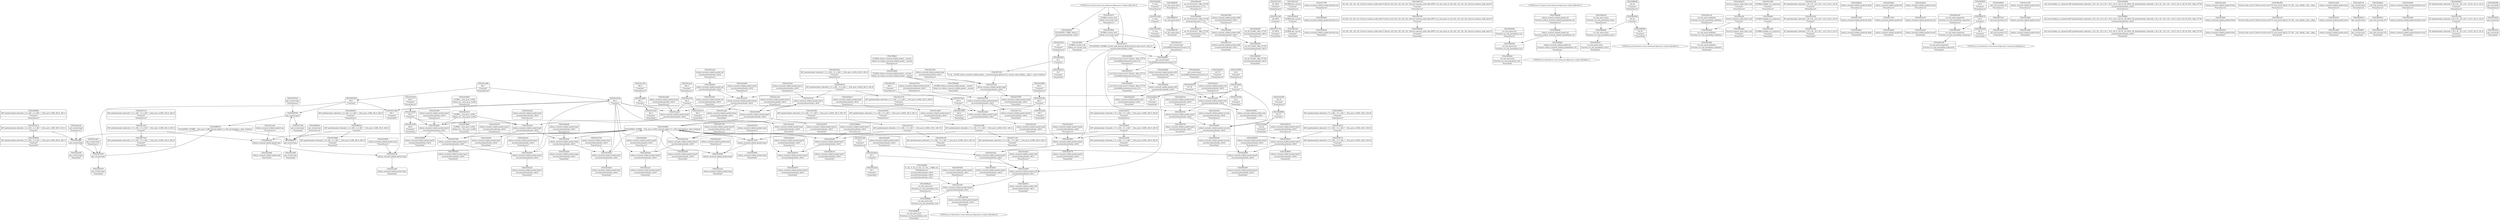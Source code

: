 digraph {
	CE0x541f2a0 [shape=record,shape=Mrecord,label="{CE0x541f2a0|selinux_secmark_relabel_packet:tmp13|security/selinux/hooks.c,4610|*SummSource*}"]
	CE0x5436fa0 [shape=record,shape=Mrecord,label="{CE0x5436fa0|i64*_getelementptr_inbounds_(_11_x_i64_,_11_x_i64_*___llvm_gcov_ctr402,_i64_0,_i64_9)|*Constant*}"]
	CE0x54395f0 [shape=record,shape=Mrecord,label="{CE0x54395f0|selinux_secmark_relabel_packet:tmp2|*SummSink*}"]
	CE0x5420bd0 [shape=record,shape=Mrecord,label="{CE0x5420bd0|selinux_secmark_relabel_packet:tmp6|security/selinux/hooks.c,4610|*SummSource*}"]
	CE0x541d1d0 [shape=record,shape=Mrecord,label="{CE0x541d1d0|i1_true|*Constant*}"]
	CE0x5468410 [shape=record,shape=Mrecord,label="{CE0x5468410|avc_has_perm:entry}"]
	CE0x546ae00 [shape=record,shape=Mrecord,label="{CE0x546ae00|_ret_i32_%retval.0,_!dbg_!27728|security/selinux/avc.c,775|*SummSource*}"]
	CE0x541f400 [shape=record,shape=Mrecord,label="{CE0x541f400|selinux_secmark_relabel_packet:tmp14|security/selinux/hooks.c,4610}"]
	CE0x541ed80 [shape=record,shape=Mrecord,label="{CE0x541ed80|i64*_getelementptr_inbounds_(_11_x_i64_,_11_x_i64_*___llvm_gcov_ctr402,_i64_0,_i64_1)|*Constant*}"]
	CE0x5426510 [shape=record,shape=Mrecord,label="{CE0x5426510|selinux_secmark_relabel_packet:tmp21|security/selinux/hooks.c,4610|*SummSource*}"]
	CE0x5467d40 [shape=record,shape=Mrecord,label="{CE0x5467d40|selinux_secmark_relabel_packet:call6|security/selinux/hooks.c,4613|*SummSource*}"]
	CE0x543c3d0 [shape=record,shape=Mrecord,label="{CE0x543c3d0|i32_4610|*Constant*}"]
	CE0x5426da0 [shape=record,shape=Mrecord,label="{CE0x5426da0|GLOBAL:get_current|*Constant*}"]
	CE0x543edb0 [shape=record,shape=Mrecord,label="{CE0x543edb0|get_current:tmp2}"]
	CE0x5427a10 [shape=record,shape=Mrecord,label="{CE0x5427a10|i64*_getelementptr_inbounds_(_11_x_i64_,_11_x_i64_*___llvm_gcov_ctr402,_i64_0,_i64_0)|*Constant*|*SummSource*}"]
	CE0x5450660 [shape=record,shape=Mrecord,label="{CE0x5450660|selinux_secmark_relabel_packet:land.lhs.true}"]
	CE0x543f1d0 [shape=record,shape=Mrecord,label="{CE0x543f1d0|selinux_secmark_relabel_packet:tmp6|security/selinux/hooks.c,4610}"]
	CE0x5453a20 [shape=record,shape=Mrecord,label="{CE0x5453a20|selinux_secmark_relabel_packet:tmp9|security/selinux/hooks.c,4610|*SummSink*}"]
	CE0x69fe5b0 [shape=record,shape=Mrecord,label="{CE0x69fe5b0|i8_1|*Constant*}"]
	CE0x5468290 [shape=record,shape=Mrecord,label="{CE0x5468290|i32_(i32,_i32,_i16,_i32,_%struct.common_audit_data*)*_bitcast_(i32_(i32,_i32,_i16,_i32,_%struct.common_audit_data.495*)*_avc_has_perm_to_i32_(i32,_i32,_i16,_i32,_%struct.common_audit_data*)*)|*Constant*|*SummSink*}"]
	CE0x5441a30 [shape=record,shape=Mrecord,label="{CE0x5441a30|i64*_getelementptr_inbounds_(_11_x_i64_,_11_x_i64_*___llvm_gcov_ctr402,_i64_0,_i64_10)|*Constant*|*SummSink*}"]
	CE0x5469440 [shape=record,shape=Mrecord,label="{CE0x5469440|avc_has_perm:tsid|Function::avc_has_perm&Arg::tsid::|*SummSource*}"]
	CE0x5423c40 [shape=record,shape=Mrecord,label="{CE0x5423c40|i64_0|*Constant*|*SummSink*}"]
	CE0x5469c40 [shape=record,shape=Mrecord,label="{CE0x5469c40|avc_has_perm:tclass|Function::avc_has_perm&Arg::tclass::|*SummSource*}"]
	CE0x546a6e0 [shape=record,shape=Mrecord,label="{CE0x546a6e0|%struct.common_audit_data*_null|*Constant*|*SummSink*}"]
	CE0x543d190 [shape=record,shape=Mrecord,label="{CE0x543d190|i1_true|*Constant*|*SummSink*}"]
	CE0x543c2b0 [shape=record,shape=Mrecord,label="{CE0x543c2b0|GLOBAL:lockdep_rcu_suspicious|*Constant*|*SummSink*}"]
	CE0x5427280 [shape=record,shape=Mrecord,label="{CE0x5427280|get_current:tmp1|*SummSink*}"]
	CE0x5419620 [shape=record,shape=Mrecord,label="{CE0x5419620|GLOBAL:__llvm_gcov_ctr402|Global_var:__llvm_gcov_ctr402|*SummSource*}"]
	CE0x5424370 [shape=record,shape=Mrecord,label="{CE0x5424370|_ret_%struct.task_struct*_%tmp4,_!dbg_!27714|./arch/x86/include/asm/current.h,14}"]
	CE0x543e2e0 [shape=record,shape=Mrecord,label="{CE0x543e2e0|i32_1|*Constant*|*SummSink*}"]
	CE0x5425410 [shape=record,shape=Mrecord,label="{CE0x5425410|selinux_secmark_relabel_packet:call|security/selinux/hooks.c,4610|*SummSink*}"]
	CE0x4d37090 [shape=record,shape=Mrecord,label="{CE0x4d37090|selinux_secmark_relabel_packet:tmp8|security/selinux/hooks.c,4610|*SummSink*}"]
	CE0x5431ab0 [shape=record,shape=Mrecord,label="{CE0x5431ab0|get_current:tmp3|*SummSource*}"]
	CE0x5421e30 [shape=record,shape=Mrecord,label="{CE0x5421e30|selinux_secmark_relabel_packet:tmp1}"]
	CE0x69fe490 [shape=record,shape=Mrecord,label="{CE0x69fe490|selinux_secmark_relabel_packet:tmp16|security/selinux/hooks.c,4610|*SummSink*}"]
	CE0x543c140 [shape=record,shape=Mrecord,label="{CE0x543c140|i8*_getelementptr_inbounds_(_25_x_i8_,_25_x_i8_*_.str3,_i32_0,_i32_0)|*Constant*|*SummSource*}"]
	CE0x5438710 [shape=record,shape=Mrecord,label="{CE0x5438710|i64*_getelementptr_inbounds_(_11_x_i64_,_11_x_i64_*___llvm_gcov_ctr402,_i64_0,_i64_8)|*Constant*|*SummSink*}"]
	CE0x5467f00 [shape=record,shape=Mrecord,label="{CE0x5467f00|i32_(i32,_i32,_i16,_i32,_%struct.common_audit_data*)*_bitcast_(i32_(i32,_i32,_i16,_i32,_%struct.common_audit_data.495*)*_avc_has_perm_to_i32_(i32,_i32,_i16,_i32,_%struct.common_audit_data*)*)|*Constant*}"]
	CE0x5433b90 [shape=record,shape=Mrecord,label="{CE0x5433b90|i64_0|*Constant*}"]
	CE0x5417e40 [shape=record,shape=Mrecord,label="{CE0x5417e40|selinux_secmark_relabel_packet:do.body}"]
	CE0x5417f00 [shape=record,shape=Mrecord,label="{CE0x5417f00|selinux_secmark_relabel_packet:land.lhs.true|*SummSource*}"]
	CE0x541b470 [shape=record,shape=Mrecord,label="{CE0x541b470|i64_2|*Constant*|*SummSink*}"]
	CE0x5429d70 [shape=record,shape=Mrecord,label="{CE0x5429d70|i32_78|*Constant*}"]
	CE0x5441310 [shape=record,shape=Mrecord,label="{CE0x5441310|GLOBAL:get_current|*Constant*|*SummSource*}"]
	CE0x54363d0 [shape=record,shape=Mrecord,label="{CE0x54363d0|selinux_secmark_relabel_packet:security|security/selinux/hooks.c,4610|*SummSink*}"]
	CE0x5469ce0 [shape=record,shape=Mrecord,label="{CE0x5469ce0|avc_has_perm:tclass|Function::avc_has_perm&Arg::tclass::|*SummSink*}"]
	CE0x546b050 [shape=record,shape=Mrecord,label="{CE0x546b050|i64*_getelementptr_inbounds_(_2_x_i64_,_2_x_i64_*___llvm_gcov_ctr98,_i64_0,_i64_0)|*Constant*|*SummSource*}"]
	CE0x5486970 [shape=record,shape=Mrecord,label="{CE0x5486970|COLLAPSED:_GCMRE___llvm_gcov_ctr98_internal_global_2_x_i64_zeroinitializer:_elem_0:default:}"]
	CE0x543b580 [shape=record,shape=Mrecord,label="{CE0x543b580|selinux_secmark_relabel_packet:bb|*SummSink*}"]
	CE0x543f240 [shape=record,shape=Mrecord,label="{CE0x543f240|selinux_secmark_relabel_packet:tmp5|security/selinux/hooks.c,4610|*SummSink*}"]
	CE0x5422160 [shape=record,shape=Mrecord,label="{CE0x5422160|i8*_getelementptr_inbounds_(_25_x_i8_,_25_x_i8_*_.str3,_i32_0,_i32_0)|*Constant*}"]
	CE0x54380d0 [shape=record,shape=Mrecord,label="{CE0x54380d0|selinux_secmark_relabel_packet:tmp17|security/selinux/hooks.c,4610|*SummSource*}"]
	CE0x5423a30 [shape=record,shape=Mrecord,label="{CE0x5423a30|selinux_secmark_relabel_packet:call|security/selinux/hooks.c,4610|*SummSource*}"]
	CE0x5434e50 [shape=record,shape=Mrecord,label="{CE0x5434e50|selinux_secmark_relabel_packet:do.end|*SummSink*}"]
	CE0x5456f90 [shape=record,shape=Mrecord,label="{CE0x5456f90|selinux_secmark_relabel_packet:tmp10|security/selinux/hooks.c,4610|*SummSink*}"]
	CE0x54276a0 [shape=record,shape=Mrecord,label="{CE0x54276a0|get_current:tmp1|*SummSource*}"]
	CE0x5468e80 [shape=record,shape=Mrecord,label="{CE0x5468e80|selinux_secmark_relabel_packet:sid|Function::selinux_secmark_relabel_packet&Arg::sid::|*SummSource*}"]
	CE0x546a360 [shape=record,shape=Mrecord,label="{CE0x546a360|avc_has_perm:requested|Function::avc_has_perm&Arg::requested::}"]
	CE0x543ee20 [shape=record,shape=Mrecord,label="{CE0x543ee20|get_current:tmp2|*SummSource*}"]
	CE0x541c230 [shape=record,shape=Mrecord,label="{CE0x541c230|i64_3|*Constant*|*SummSource*}"]
	CE0x54208f0 [shape=record,shape=Mrecord,label="{CE0x54208f0|_ret_%struct.task_struct*_%tmp4,_!dbg_!27714|./arch/x86/include/asm/current.h,14|*SummSource*}"]
	CE0x541ecd0 [shape=record,shape=Mrecord,label="{CE0x541ecd0|selinux_secmark_relabel_packet:tmp|*SummSource*}"]
	CE0x541e570 [shape=record,shape=Mrecord,label="{CE0x541e570|i64*_getelementptr_inbounds_(_11_x_i64_,_11_x_i64_*___llvm_gcov_ctr402,_i64_0,_i64_6)|*Constant*|*SummSink*}"]
	CE0x5425b20 [shape=record,shape=Mrecord,label="{CE0x5425b20|selinux_secmark_relabel_packet:tmp22|security/selinux/hooks.c,4610|*SummSource*}"]
	CE0x546a190 [shape=record,shape=Mrecord,label="{CE0x546a190|avc_has_perm:requested|Function::avc_has_perm&Arg::requested::|*SummSink*}"]
	CE0x5432750 [shape=record,shape=Mrecord,label="{CE0x5432750|selinux_secmark_relabel_packet:tmp7|security/selinux/hooks.c,4610|*SummSource*}"]
	CE0x543c8e0 [shape=record,shape=Mrecord,label="{CE0x543c8e0|selinux_secmark_relabel_packet:tmp7|security/selinux/hooks.c,4610|*SummSink*}"]
	CE0x7090090 [shape=record,shape=Mrecord,label="{CE0x7090090|GLOBAL:selinux_secmark_relabel_packet.__warned|Global_var:selinux_secmark_relabel_packet.__warned|*SummSink*}"]
	CE0x543ae50 [shape=record,shape=Mrecord,label="{CE0x543ae50|selinux_secmark_relabel_packet:cred|security/selinux/hooks.c,4610}"]
	CE0x5419100 [shape=record,shape=Mrecord,label="{CE0x5419100|i32_0|*Constant*|*SummSink*}"]
	CE0x542ce00 [shape=record,shape=Mrecord,label="{CE0x542ce00|selinux_secmark_relabel_packet:tmp3|*SummSource*}"]
	CE0x5436360 [shape=record,shape=Mrecord,label="{CE0x5436360|selinux_secmark_relabel_packet:security|security/selinux/hooks.c,4610|*SummSource*}"]
	CE0x54362f0 [shape=record,shape=Mrecord,label="{CE0x54362f0|selinux_secmark_relabel_packet:security|security/selinux/hooks.c,4610}"]
	"CONST[source:0(mediator),value:0(static)][purpose:{operation}][SnkIdx:3]"
	CE0x541c9c0 [shape=record,shape=Mrecord,label="{CE0x541c9c0|i64*_getelementptr_inbounds_(_11_x_i64_,_11_x_i64_*___llvm_gcov_ctr402,_i64_0,_i64_0)|*Constant*}"]
	CE0x54200b0 [shape=record,shape=Mrecord,label="{CE0x54200b0|_call_void_mcount()_#3|*SummSource*}"]
	CE0x5411490 [shape=record,shape=Mrecord,label="{CE0x5411490|i64_1|*Constant*|*SummSink*}"]
	CE0x5426b50 [shape=record,shape=Mrecord,label="{CE0x5426b50|selinux_secmark_relabel_packet:call4|security/selinux/hooks.c,4610}"]
	CE0x5419090 [shape=record,shape=Mrecord,label="{CE0x5419090|i32_0|*Constant*|*SummSource*}"]
	CE0x54295d0 [shape=record,shape=Mrecord,label="{CE0x54295d0|selinux_secmark_relabel_packet:call4|security/selinux/hooks.c,4610|*SummSource*}"]
	CE0x5427490 [shape=record,shape=Mrecord,label="{CE0x5427490|selinux_secmark_relabel_packet:tobool1|security/selinux/hooks.c,4610}"]
	CE0x5439b70 [shape=record,shape=Mrecord,label="{CE0x5439b70|i64*_getelementptr_inbounds_(_11_x_i64_,_11_x_i64_*___llvm_gcov_ctr402,_i64_0,_i64_6)|*Constant*}"]
	CE0x5427420 [shape=record,shape=Mrecord,label="{CE0x5427420|selinux_secmark_relabel_packet:tmp8|security/selinux/hooks.c,4610}"]
	"CONST[source:0(mediator),value:2(dynamic)][purpose:{object}][SnkIdx:1]"
	CE0x541db10 [shape=record,shape=Mrecord,label="{CE0x541db10|i64*_getelementptr_inbounds_(_11_x_i64_,_11_x_i64_*___llvm_gcov_ctr402,_i64_0,_i64_9)|*Constant*|*SummSource*}"]
	"CONST[source:2(external),value:2(dynamic)][purpose:{subject}][SrcIdx:2]"
	CE0x541b310 [shape=record,shape=Mrecord,label="{CE0x541b310|GLOBAL:__llvm_gcov_ctr402|Global_var:__llvm_gcov_ctr402}"]
	CE0x543b6e0 [shape=record,shape=Mrecord,label="{CE0x543b6e0|selinux_secmark_relabel_packet:call|security/selinux/hooks.c,4610}"]
	CE0x541e860 [shape=record,shape=Mrecord,label="{CE0x541e860|selinux_secmark_relabel_packet:tmp13|security/selinux/hooks.c,4610|*SummSink*}"]
	CE0x5427500 [shape=record,shape=Mrecord,label="{CE0x5427500|selinux_secmark_relabel_packet:tmp8|security/selinux/hooks.c,4610|*SummSource*}"]
	CE0x5424a80 [shape=record,shape=Mrecord,label="{CE0x5424a80|selinux_secmark_relabel_packet:tmp17|security/selinux/hooks.c,4610}"]
	CE0x5421c00 [shape=record,shape=Mrecord,label="{CE0x5421c00|selinux_secmark_relabel_packet:do.end}"]
	CE0x543dbc0 [shape=record,shape=Mrecord,label="{CE0x543dbc0|selinux_secmark_relabel_packet:tmp23|security/selinux/hooks.c,4610|*SummSink*}"]
	CE0x5468130 [shape=record,shape=Mrecord,label="{CE0x5468130|i32_(i32,_i32,_i16,_i32,_%struct.common_audit_data*)*_bitcast_(i32_(i32,_i32,_i16,_i32,_%struct.common_audit_data.495*)*_avc_has_perm_to_i32_(i32,_i32,_i16,_i32,_%struct.common_audit_data*)*)|*Constant*|*SummSource*}"]
	CE0x5419db0 [shape=record,shape=Mrecord,label="{CE0x5419db0|selinux_secmark_relabel_packet:if.end}"]
	CE0x541b050 [shape=record,shape=Mrecord,label="{CE0x541b050|i64*_getelementptr_inbounds_(_11_x_i64_,_11_x_i64_*___llvm_gcov_ctr402,_i64_0,_i64_1)|*Constant*|*SummSource*}"]
	CE0x5419990 [shape=record,shape=Mrecord,label="{CE0x5419990|i64_5|*Constant*|*SummSource*}"]
	CE0x5425ed0 [shape=record,shape=Mrecord,label="{CE0x5425ed0|i64*_getelementptr_inbounds_(_11_x_i64_,_11_x_i64_*___llvm_gcov_ctr402,_i64_0,_i64_6)|*Constant*|*SummSource*}"]
	CE0x54230a0 [shape=record,shape=Mrecord,label="{CE0x54230a0|i8_1|*Constant*|*SummSource*}"]
	CE0x544ff60 [shape=record,shape=Mrecord,label="{CE0x544ff60|_call_void_lockdep_rcu_suspicious(i8*_getelementptr_inbounds_(_25_x_i8_,_25_x_i8_*_.str3,_i32_0,_i32_0),_i32_4610,_i8*_getelementptr_inbounds_(_45_x_i8_,_45_x_i8_*_.str12,_i32_0,_i32_0))_#10,_!dbg_!27729|security/selinux/hooks.c,4610}"]
	CE0x546b490 [shape=record,shape=Mrecord,label="{CE0x546b490|_ret_i32_%call6,_!dbg_!27745|security/selinux/hooks.c,4613|*SummSource*}"]
	CE0x5469360 [shape=record,shape=Mrecord,label="{CE0x5469360|avc_has_perm:tsid|Function::avc_has_perm&Arg::tsid::}"]
	CE0x54527f0 [shape=record,shape=Mrecord,label="{CE0x54527f0|i64_4|*Constant*|*SummSource*}"]
	CE0x5423cb0 [shape=record,shape=Mrecord,label="{CE0x5423cb0|selinux_secmark_relabel_packet:tmp5|security/selinux/hooks.c,4610}"]
	CE0x54241d0 [shape=record,shape=Mrecord,label="{CE0x54241d0|selinux_secmark_relabel_packet:tmp19|security/selinux/hooks.c,4610}"]
	CE0x541aef0 [shape=record,shape=Mrecord,label="{CE0x541aef0|i64_5|*Constant*|*SummSink*}"]
	CE0x54275a0 [shape=record,shape=Mrecord,label="{CE0x54275a0|i64*_getelementptr_inbounds_(_11_x_i64_,_11_x_i64_*___llvm_gcov_ctr402,_i64_0,_i64_0)|*Constant*|*SummSink*}"]
	CE0x5437a50 [shape=record,shape=Mrecord,label="{CE0x5437a50|0:_i8,_:_GCMR_selinux_secmark_relabel_packet.__warned_internal_global_i8_0,_section_.data.unlikely_,_align_1:_elem_0:default:}"]
	CE0x5417c90 [shape=record,shape=Mrecord,label="{CE0x5417c90|selinux_secmark_relabel_packet:tmp2}"]
	CE0x5450000 [shape=record,shape=Mrecord,label="{CE0x5450000|_call_void_lockdep_rcu_suspicious(i8*_getelementptr_inbounds_(_25_x_i8_,_25_x_i8_*_.str3,_i32_0,_i32_0),_i32_4610,_i8*_getelementptr_inbounds_(_45_x_i8_,_45_x_i8_*_.str12,_i32_0,_i32_0))_#10,_!dbg_!27729|security/selinux/hooks.c,4610|*SummSource*}"]
	CE0x543c240 [shape=record,shape=Mrecord,label="{CE0x543c240|GLOBAL:lockdep_rcu_suspicious|*Constant*|*SummSource*}"]
	CE0x5424070 [shape=record,shape=Mrecord,label="{CE0x5424070|selinux_secmark_relabel_packet:tmp18|security/selinux/hooks.c,4610|*SummSink*}"]
	CE0x5469900 [shape=record,shape=Mrecord,label="{CE0x5469900|i16_42|*Constant*|*SummSink*}"]
	CE0x5426690 [shape=record,shape=Mrecord,label="{CE0x5426690|i32_22|*Constant*}"]
	CE0x54500d0 [shape=record,shape=Mrecord,label="{CE0x54500d0|_call_void_lockdep_rcu_suspicious(i8*_getelementptr_inbounds_(_25_x_i8_,_25_x_i8_*_.str3,_i32_0,_i32_0),_i32_4610,_i8*_getelementptr_inbounds_(_45_x_i8_,_45_x_i8_*_.str12,_i32_0,_i32_0))_#10,_!dbg_!27729|security/selinux/hooks.c,4610|*SummSink*}"]
	CE0x54196d0 [shape=record,shape=Mrecord,label="{CE0x54196d0|selinux_secmark_relabel_packet:tmp1|*SummSource*}"]
	CE0x5423630 [shape=record,shape=Mrecord,label="{CE0x5423630|selinux_secmark_relabel_packet:if.then|*SummSink*}"]
	CE0x54694b0 [shape=record,shape=Mrecord,label="{CE0x54694b0|avc_has_perm:tsid|Function::avc_has_perm&Arg::tsid::|*SummSink*}"]
	CE0x5431480 [shape=record,shape=Mrecord,label="{CE0x5431480|get_current:tmp|*SummSink*}"]
	CE0x548ce30 [shape=record,shape=Mrecord,label="{CE0x548ce30|%struct.task_struct*_(%struct.task_struct**)*_asm_movq_%gs:$_1:P_,$0_,_r,im,_dirflag_,_fpsr_,_flags_|*SummSink*}"]
	CE0x5427030 [shape=record,shape=Mrecord,label="{CE0x5427030|selinux_secmark_relabel_packet:tobool1|security/selinux/hooks.c,4610|*SummSource*}"]
	CE0x546a670 [shape=record,shape=Mrecord,label="{CE0x546a670|%struct.common_audit_data*_null|*Constant*|*SummSource*}"]
	CE0x543a4a0 [shape=record,shape=Mrecord,label="{CE0x543a4a0|selinux_secmark_relabel_packet:tmp5|security/selinux/hooks.c,4610|*SummSource*}"]
	CE0x543d310 [shape=record,shape=Mrecord,label="{CE0x543d310|i64*_getelementptr_inbounds_(_11_x_i64_,_11_x_i64_*___llvm_gcov_ctr402,_i64_0,_i64_8)|*Constant*}"]
	CE0x541aa20 [shape=record,shape=Mrecord,label="{CE0x541aa20|_call_void_mcount()_#3|*SummSink*}"]
	CE0x548cc20 [shape=record,shape=Mrecord,label="{CE0x548cc20|%struct.task_struct*_(%struct.task_struct**)*_asm_movq_%gs:$_1:P_,$0_,_r,im,_dirflag_,_fpsr_,_flags_}"]
	CE0x54248c0 [shape=record,shape=Mrecord,label="{CE0x54248c0|selinux_secmark_relabel_packet:do.body|*SummSink*}"]
	CE0x5468c80 [shape=record,shape=Mrecord,label="{CE0x5468c80|selinux_secmark_relabel_packet:sid|Function::selinux_secmark_relabel_packet&Arg::sid::}"]
	CE0x54570f0 [shape=record,shape=Mrecord,label="{CE0x54570f0|selinux_secmark_relabel_packet:tmp11|security/selinux/hooks.c,4610}"]
	CE0x5469640 [shape=record,shape=Mrecord,label="{CE0x5469640|i16_42|*Constant*|*SummSource*}"]
	CE0x5468fb0 [shape=record,shape=Mrecord,label="{CE0x5468fb0|selinux_secmark_relabel_packet:sid|Function::selinux_secmark_relabel_packet&Arg::sid::|*SummSink*}"]
	CE0x5422b00 [shape=record,shape=Mrecord,label="{CE0x5422b00|selinux_secmark_relabel_packet:tmp12|security/selinux/hooks.c,4610}"]
	CE0x543a3f0 [shape=record,shape=Mrecord,label="{CE0x543a3f0|selinux_secmark_relabel_packet:tmp24|security/selinux/hooks.c,4611}"]
	CE0x5441750 [shape=record,shape=Mrecord,label="{CE0x5441750|selinux_secmark_relabel_packet:tmp19|security/selinux/hooks.c,4610|*SummSource*}"]
	CE0x54181f0 [shape=record,shape=Mrecord,label="{CE0x54181f0|selinux_secmark_relabel_packet:entry}"]
	CE0x5433c00 [shape=record,shape=Mrecord,label="{CE0x5433c00|i64_0|*Constant*|*SummSource*}"]
	CE0x5438850 [shape=record,shape=Mrecord,label="{CE0x5438850|selinux_secmark_relabel_packet:tmp15|security/selinux/hooks.c,4610|*SummSink*}"]
	CE0x5437c00 [shape=record,shape=Mrecord,label="{CE0x5437c00|i32_4610|*Constant*|*SummSource*}"]
	CE0x546a830 [shape=record,shape=Mrecord,label="{CE0x546a830|avc_has_perm:auditdata|Function::avc_has_perm&Arg::auditdata::|*SummSink*}"]
	CE0x5438140 [shape=record,shape=Mrecord,label="{CE0x5438140|selinux_secmark_relabel_packet:tmp17|security/selinux/hooks.c,4610|*SummSink*}"]
	CE0x54688d0 [shape=record,shape=Mrecord,label="{CE0x54688d0|avc_has_perm:ssid|Function::avc_has_perm&Arg::ssid::}"]
	CE0x546b630 [shape=record,shape=Mrecord,label="{CE0x546b630|_ret_i32_%call6,_!dbg_!27745|security/selinux/hooks.c,4613|*SummSink*}"]
	CE0x543da60 [shape=record,shape=Mrecord,label="{CE0x543da60|selinux_secmark_relabel_packet:tmp23|security/selinux/hooks.c,4610|*SummSource*}"]
	CE0x541b680 [shape=record,shape=Mrecord,label="{CE0x541b680|i64_3|*Constant*}"]
	CE0x5453a90 [shape=record,shape=Mrecord,label="{CE0x5453a90|selinux_secmark_relabel_packet:tmp9|security/selinux/hooks.c,4610}"]
	CE0x5420860 [shape=record,shape=Mrecord,label="{CE0x5420860|get_current:entry|*SummSink*}"]
	CE0x54387e0 [shape=record,shape=Mrecord,label="{CE0x54387e0|selinux_secmark_relabel_packet:tmp15|security/selinux/hooks.c,4610|*SummSource*}"]
	CE0x541ac30 [shape=record,shape=Mrecord,label="{CE0x541ac30|i64_2|*Constant*}"]
	CE0x542aac0 [shape=record,shape=Mrecord,label="{CE0x542aac0|selinux_secmark_relabel_packet:tmp20|security/selinux/hooks.c,4610|*SummSink*}"]
	CE0x546ae70 [shape=record,shape=Mrecord,label="{CE0x546ae70|_ret_i32_%retval.0,_!dbg_!27728|security/selinux/avc.c,775|*SummSink*}"]
	CE0x5410a70 [shape=record,shape=Mrecord,label="{CE0x5410a70|GLOBAL:current_task|Global_var:current_task|*SummSource*}"]
	CE0x5467950 [shape=record,shape=Mrecord,label="{CE0x5467950|get_current:tmp1}"]
	CE0x546d6e0 [shape=record,shape=Mrecord,label="{CE0x546d6e0|_call_void_mcount()_#3|*SummSource*}"]
	CE0x5426c20 [shape=record,shape=Mrecord,label="{CE0x5426c20|selinux_secmark_relabel_packet:call4|security/selinux/hooks.c,4610|*SummSink*}"]
	CE0x541f1a0 [shape=record,shape=Mrecord,label="{CE0x541f1a0|selinux_secmark_relabel_packet:tmp13|security/selinux/hooks.c,4610}"]
	CE0x5426790 [shape=record,shape=Mrecord,label="{CE0x5426790|selinux_secmark_relabel_packet:tmp21|security/selinux/hooks.c,4610|*SummSink*}"]
	CE0x541b260 [shape=record,shape=Mrecord,label="{CE0x541b260|selinux_secmark_relabel_packet:land.lhs.true2}"]
	CE0x541cf10 [shape=record,shape=Mrecord,label="{CE0x541cf10|selinux_secmark_relabel_packet:tmp14|security/selinux/hooks.c,4610|*SummSource*}"]
	CE0x543dda0 [shape=record,shape=Mrecord,label="{CE0x543dda0|i32_1|*Constant*}"]
	CE0x541eac0 [shape=record,shape=Mrecord,label="{CE0x541eac0|i64_2|*Constant*|*SummSource*}"]
	CE0x5426350 [shape=record,shape=Mrecord,label="{CE0x5426350|selinux_secmark_relabel_packet:tmp21|security/selinux/hooks.c,4610}"]
	CE0x5425610 [shape=record,shape=Mrecord,label="{CE0x5425610|_call_void_mcount()_#3}"]
	CE0x5455df0 [shape=record,shape=Mrecord,label="{CE0x5455df0|selinux_secmark_relabel_packet:tmp10|security/selinux/hooks.c,4610|*SummSource*}"]
	CE0x5468550 [shape=record,shape=Mrecord,label="{CE0x5468550|avc_has_perm:entry|*SummSource*}"]
	CE0x54104a0 [shape=record,shape=Mrecord,label="{CE0x54104a0|selinux_secmark_relabel_packet:tmp7|security/selinux/hooks.c,4610}"]
	CE0x5427b10 [shape=record,shape=Mrecord,label="{CE0x5427b10|i64*_getelementptr_inbounds_(_2_x_i64_,_2_x_i64_*___llvm_gcov_ctr98,_i64_0,_i64_1)|*Constant*}"]
	CE0x54269b0 [shape=record,shape=Mrecord,label="{CE0x54269b0|i64*_getelementptr_inbounds_(_2_x_i64_,_2_x_i64_*___llvm_gcov_ctr98,_i64_0,_i64_1)|*Constant*|*SummSource*}"]
	CE0x541f0f0 [shape=record,shape=Mrecord,label="{CE0x541f0f0|selinux_secmark_relabel_packet:if.then}"]
	CE0x5446920 [shape=record,shape=Mrecord,label="{CE0x5446920|i8*_getelementptr_inbounds_(_45_x_i8_,_45_x_i8_*_.str12,_i32_0,_i32_0)|*Constant*|*SummSource*}"]
	CE0x544fef0 [shape=record,shape=Mrecord,label="{CE0x544fef0|GLOBAL:lockdep_rcu_suspicious|*Constant*}"]
	CE0x5425310 [shape=record,shape=Mrecord,label="{CE0x5425310|_call_void_mcount()_#3}"]
	CE0x54385a0 [shape=record,shape=Mrecord,label="{CE0x54385a0|selinux_secmark_relabel_packet:tmp15|security/selinux/hooks.c,4610}"]
	CE0x548a3c0 [shape=record,shape=Mrecord,label="{CE0x548a3c0|get_current:tmp4|./arch/x86/include/asm/current.h,14|*SummSource*}"]
	CE0x5438610 [shape=record,shape=Mrecord,label="{CE0x5438610|i64*_getelementptr_inbounds_(_11_x_i64_,_11_x_i64_*___llvm_gcov_ctr402,_i64_0,_i64_8)|*Constant*|*SummSource*}"]
	CE0x5434500 [shape=record,shape=Mrecord,label="{CE0x5434500|i32_22|*Constant*|*SummSource*}"]
	CE0x54270a0 [shape=record,shape=Mrecord,label="{CE0x54270a0|i64_4|*Constant*}"]
	CE0x54207a0 [shape=record,shape=Mrecord,label="{CE0x54207a0|get_current:entry|*SummSource*}"]
	CE0x5441980 [shape=record,shape=Mrecord,label="{CE0x5441980|i64*_getelementptr_inbounds_(_11_x_i64_,_11_x_i64_*___llvm_gcov_ctr402,_i64_0,_i64_10)|*Constant*|*SummSource*}"]
	CE0x5467b00 [shape=record,shape=Mrecord,label="{CE0x5467b00|selinux_secmark_relabel_packet:tmp24|security/selinux/hooks.c,4611|*SummSource*}"]
	CE0x541b890 [shape=record,shape=Mrecord,label="{CE0x541b890|COLLAPSED:_GCMRE___llvm_gcov_ctr402_internal_global_11_x_i64_zeroinitializer:_elem_0:default:}"]
	CE0x541ee30 [shape=record,shape=Mrecord,label="{CE0x541ee30|selinux_secmark_relabel_packet:tobool|security/selinux/hooks.c,4610}"]
	CE0x54119e0 [shape=record,shape=Mrecord,label="{CE0x54119e0|selinux_secmark_relabel_packet:entry|*SummSource*}"]
	CE0x5435bb0 [shape=record,shape=Mrecord,label="{CE0x5435bb0|GLOBAL:__llvm_gcov_ctr402|Global_var:__llvm_gcov_ctr402|*SummSink*}"]
	CE0x5469a70 [shape=record,shape=Mrecord,label="{CE0x5469a70|i32_4|*Constant*}"]
	CE0x5417c20 [shape=record,shape=Mrecord,label="{CE0x5417c20|i64*_getelementptr_inbounds_(_11_x_i64_,_11_x_i64_*___llvm_gcov_ctr402,_i64_0,_i64_1)|*Constant*|*SummSink*}"]
	CE0x542cec0 [shape=record,shape=Mrecord,label="{CE0x542cec0|selinux_secmark_relabel_packet:tmp3|*SummSink*}"]
	CE0x5436100 [shape=record,shape=Mrecord,label="{CE0x5436100|COLLAPSED:_CMRE:_elem_0::|security/selinux/hooks.c,4610}"]
	CE0x5468b20 [shape=record,shape=Mrecord,label="{CE0x5468b20|avc_has_perm:ssid|Function::avc_has_perm&Arg::ssid::|*SummSource*}"]
	CE0x5422f10 [shape=record,shape=Mrecord,label="{CE0x5422f10|i8_1|*Constant*|*SummSink*}"]
	CE0x543afc0 [shape=record,shape=Mrecord,label="{CE0x543afc0|selinux_secmark_relabel_packet:cred|security/selinux/hooks.c,4610|*SummSource*}"]
	CE0x5459350 [shape=record,shape=Mrecord,label="{CE0x5459350|selinux_secmark_relabel_packet:tmp11|security/selinux/hooks.c,4610|*SummSource*}"]
	CE0x5439580 [shape=record,shape=Mrecord,label="{CE0x5439580|selinux_secmark_relabel_packet:tmp3}"]
	CE0x5467e10 [shape=record,shape=Mrecord,label="{CE0x5467e10|selinux_secmark_relabel_packet:call6|security/selinux/hooks.c,4613|*SummSink*}"]
	CE0x543aec0 [shape=record,shape=Mrecord,label="{CE0x543aec0|COLLAPSED:_GCMRE_current_task_external_global_%struct.task_struct*:_elem_0::|security/selinux/hooks.c,4610}"]
	CE0x541ad90 [shape=record,shape=Mrecord,label="{CE0x541ad90|i64_1|*Constant*|*SummSource*}"]
	CE0x546aba0 [shape=record,shape=Mrecord,label="{CE0x546aba0|avc_has_perm:auditdata|Function::avc_has_perm&Arg::auditdata::}"]
	CE0x543b3a0 [shape=record,shape=Mrecord,label="{CE0x543b3a0|selinux_secmark_relabel_packet:land.lhs.true|*SummSink*}"]
	CE0x546a430 [shape=record,shape=Mrecord,label="{CE0x546a430|avc_has_perm:requested|Function::avc_has_perm&Arg::requested::|*SummSource*}"]
	CE0x546ac30 [shape=record,shape=Mrecord,label="{CE0x546ac30|avc_has_perm:auditdata|Function::avc_has_perm&Arg::auditdata::|*SummSource*}"]
	CE0x54678e0 [shape=record,shape=Mrecord,label="{CE0x54678e0|i64_1|*Constant*}"]
	CE0x543eba0 [shape=record,shape=Mrecord,label="{CE0x543eba0|selinux_secmark_relabel_packet:sid5|security/selinux/hooks.c,4611|*SummSource*}"]
	CE0x5425570 [shape=record,shape=Mrecord,label="{CE0x5425570|get_current:tmp3|*SummSink*}"]
	CE0x541eee0 [shape=record,shape=Mrecord,label="{CE0x541eee0|selinux_secmark_relabel_packet:tmp4|security/selinux/hooks.c,4610}"]
	CE0x546a020 [shape=record,shape=Mrecord,label="{CE0x546a020|i32_4|*Constant*|*SummSink*}"]
	CE0x541c7b0 [shape=record,shape=Mrecord,label="{CE0x541c7b0|selinux_secmark_relabel_packet:bb}"]
	CE0x54695d0 [shape=record,shape=Mrecord,label="{CE0x54695d0|i16_42|*Constant*}"]
	CE0x546a2f0 [shape=record,shape=Mrecord,label="{CE0x546a2f0|%struct.common_audit_data*_null|*Constant*}"]
	CE0x541b1b0 [shape=record,shape=Mrecord,label="{CE0x541b1b0|i64_3|*Constant*|*SummSink*}"]
	CE0x5437c70 [shape=record,shape=Mrecord,label="{CE0x5437c70|i32_4610|*Constant*|*SummSink*}"]
	CE0x5427110 [shape=record,shape=Mrecord,label="{CE0x5427110|selinux_secmark_relabel_packet:tobool1|security/selinux/hooks.c,4610|*SummSink*}"]
	CE0x5446a00 [shape=record,shape=Mrecord,label="{CE0x5446a00|i8*_getelementptr_inbounds_(_45_x_i8_,_45_x_i8_*_.str12,_i32_0,_i32_0)|*Constant*|*SummSink*}"]
	CE0x543ee90 [shape=record,shape=Mrecord,label="{CE0x543ee90|get_current:tmp2|*SummSink*}"]
	CE0x5439ef0 [shape=record,shape=Mrecord,label="{CE0x5439ef0|selinux_secmark_relabel_packet:call6|security/selinux/hooks.c,4613}"]
	CE0x68dc220 [shape=record,shape=Mrecord,label="{CE0x68dc220|selinux_secmark_relabel_packet:tmp}"]
	CE0x5429e50 [shape=record,shape=Mrecord,label="{CE0x5429e50|i32_78|*Constant*|*SummSource*}"]
	CE0x5454b10 [shape=record,shape=Mrecord,label="{CE0x5454b10|selinux_secmark_relabel_packet:tmp9|security/selinux/hooks.c,4610|*SummSource*}"]
	CE0x5438df0 [shape=record,shape=Mrecord,label="{CE0x5438df0|selinux_secmark_relabel_packet:tmp16|security/selinux/hooks.c,4610}"]
	CE0x541dc80 [shape=record,shape=Mrecord,label="{CE0x541dc80|i64*_getelementptr_inbounds_(_11_x_i64_,_11_x_i64_*___llvm_gcov_ctr402,_i64_0,_i64_9)|*Constant*|*SummSink*}"]
	CE0x54294d0 [shape=record,shape=Mrecord,label="{CE0x54294d0|selinux_secmark_relabel_packet:tmp20|security/selinux/hooks.c,4610|*SummSource*}"]
	CE0x5467bf0 [shape=record,shape=Mrecord,label="{CE0x5467bf0|selinux_secmark_relabel_packet:tmp24|security/selinux/hooks.c,4611|*SummSink*}"]
	CE0x543b090 [shape=record,shape=Mrecord,label="{CE0x543b090|selinux_secmark_relabel_packet:cred|security/selinux/hooks.c,4610|*SummSink*}"]
	CE0x5469f40 [shape=record,shape=Mrecord,label="{CE0x5469f40|i32_4|*Constant*|*SummSource*}"]
	CE0x5423f10 [shape=record,shape=Mrecord,label="{CE0x5423f10|selinux_secmark_relabel_packet:tmp18|security/selinux/hooks.c,4610|*SummSource*}"]
	CE0x5419ba0 [shape=record,shape=Mrecord,label="{CE0x5419ba0|selinux_secmark_relabel_packet:bb|*SummSource*}"]
	CE0x54865e0 [shape=record,shape=Mrecord,label="{CE0x54865e0|i64*_getelementptr_inbounds_(_2_x_i64_,_2_x_i64_*___llvm_gcov_ctr98,_i64_0,_i64_0)|*Constant*}"]
	CE0x54869e0 [shape=record,shape=Mrecord,label="{CE0x54869e0|get_current:tmp|*SummSource*}"]
	CE0x543bc20 [shape=record,shape=Mrecord,label="{CE0x543bc20|selinux_secmark_relabel_packet:tmp12|security/selinux/hooks.c,4610|*SummSink*}"]
	CE0x54293d0 [shape=record,shape=Mrecord,label="{CE0x54293d0|selinux_secmark_relabel_packet:tmp20|security/selinux/hooks.c,4610}"]
	CE0x541ab80 [shape=record,shape=Mrecord,label="{CE0x541ab80|selinux_secmark_relabel_packet:entry|*SummSink*}"]
	CE0x5411660 [shape=record,shape=Mrecord,label="{CE0x5411660|selinux_secmark_relabel_packet:if.end|*SummSink*}"]
	"CONST[source:0(mediator),value:2(dynamic)][purpose:{subject}][SnkIdx:0]"
	CE0x5468740 [shape=record,shape=Mrecord,label="{CE0x5468740|avc_has_perm:entry|*SummSink*}"]
	"CONST[source:1(input),value:2(dynamic)][purpose:{object}][SrcIdx:1]"
	CE0x546d880 [shape=record,shape=Mrecord,label="{CE0x546d880|get_current:tmp4|./arch/x86/include/asm/current.h,14}"]
	CE0x546d7e0 [shape=record,shape=Mrecord,label="{CE0x546d7e0|_call_void_mcount()_#3|*SummSink*}"]
	CE0x5486570 [shape=record,shape=Mrecord,label="{CE0x5486570|get_current:tmp}"]
	CE0x5452780 [shape=record,shape=Mrecord,label="{CE0x5452780|i64_5|*Constant*}"]
	CE0x541a3b0 [shape=record,shape=Mrecord,label="{CE0x541a3b0|selinux_secmark_relabel_packet:if.then|*SummSource*}"]
	CE0x54594b0 [shape=record,shape=Mrecord,label="{CE0x54594b0|selinux_secmark_relabel_packet:tmp11|security/selinux/hooks.c,4610|*SummSink*}"]
	CE0x5438330 [shape=record,shape=Mrecord,label="{CE0x5438330|selinux_secmark_relabel_packet:tmp18|security/selinux/hooks.c,4610}"]
	CE0x542d5b0 [shape=record,shape=Mrecord,label="{CE0x542d5b0|i1_true|*Constant*|*SummSource*}"]
	CE0x541b940 [shape=record,shape=Mrecord,label="{CE0x541b940|selinux_secmark_relabel_packet:land.lhs.true2|*SummSource*}"]
	CE0x543e490 [shape=record,shape=Mrecord,label="{CE0x543e490|selinux_secmark_relabel_packet:sid5|security/selinux/hooks.c,4611}"]
	CE0x541b7e0 [shape=record,shape=Mrecord,label="{CE0x541b7e0|i64_1|*Constant*}"]
	CE0x546c800 [shape=record,shape=Mrecord,label="{CE0x546c800|get_current:bb|*SummSource*}"]
	CE0x541c020 [shape=record,shape=Mrecord,label="{CE0x541c020|selinux_secmark_relabel_packet:land.lhs.true2|*SummSink*}"]
	CE0x5428fd0 [shape=record,shape=Mrecord,label="{CE0x5428fd0|0:_i32,_4:_i32,_8:_i32,_12:_i32,_:_CMRE_4,8_|*MultipleSource*|security/selinux/hooks.c,4610|security/selinux/hooks.c,4610|security/selinux/hooks.c,4611}"]
	CE0x5429360 [shape=record,shape=Mrecord,label="{CE0x5429360|selinux_secmark_relabel_packet:tmp19|security/selinux/hooks.c,4610|*SummSink*}"]
	CE0x54115f0 [shape=record,shape=Mrecord,label="{CE0x54115f0|selinux_secmark_relabel_packet:if.end|*SummSource*}"]
	CE0x541c4f0 [shape=record,shape=Mrecord,label="{CE0x541c4f0|selinux_secmark_relabel_packet:tmp1|*SummSink*}"]
	CE0x543c1d0 [shape=record,shape=Mrecord,label="{CE0x543c1d0|i8*_getelementptr_inbounds_(_25_x_i8_,_25_x_i8_*_.str3,_i32_0,_i32_0)|*Constant*|*SummSink*}"]
	CE0x54414a0 [shape=record,shape=Mrecord,label="{CE0x54414a0|GLOBAL:get_current|*Constant*|*SummSink*}"]
	CE0x5428610 [shape=record,shape=Mrecord,label="{CE0x5428610|selinux_secmark_relabel_packet:sid5|security/selinux/hooks.c,4611|*SummSink*}"]
	CE0x5433a50 [shape=record,shape=Mrecord,label="{CE0x5433a50|i64*_getelementptr_inbounds_(_11_x_i64_,_11_x_i64_*___llvm_gcov_ctr402,_i64_0,_i64_10)|*Constant*}"]
	CE0x5425990 [shape=record,shape=Mrecord,label="{CE0x5425990|selinux_secmark_relabel_packet:tmp22|security/selinux/hooks.c,4610}"]
	CE0x5468bc0 [shape=record,shape=Mrecord,label="{CE0x5468bc0|avc_has_perm:ssid|Function::avc_has_perm&Arg::ssid::|*SummSink*}"]
	CE0x5431930 [shape=record,shape=Mrecord,label="{CE0x5431930|get_current:tmp3}"]
	CE0x541d070 [shape=record,shape=Mrecord,label="{CE0x541d070|selinux_secmark_relabel_packet:tmp14|security/selinux/hooks.c,4610|*SummSink*}"]
	CE0x543e180 [shape=record,shape=Mrecord,label="{CE0x543e180|i32_1|*Constant*|*SummSource*}"]
	CE0x548a460 [shape=record,shape=Mrecord,label="{CE0x548a460|get_current:tmp4|./arch/x86/include/asm/current.h,14|*SummSink*}"]
	CE0x5427610 [shape=record,shape=Mrecord,label="{CE0x5427610|selinux_secmark_relabel_packet:tmp2|*SummSource*}"]
	CE0x546a9b0 [shape=record,shape=Mrecord,label="{CE0x546a9b0|_ret_i32_%retval.0,_!dbg_!27728|security/selinux/avc.c,775}"]
	CE0x5424f90 [shape=record,shape=Mrecord,label="{CE0x5424f90|GLOBAL:current_task|Global_var:current_task|*SummSink*}"]
	CE0x708ffc0 [shape=record,shape=Mrecord,label="{CE0x708ffc0|GLOBAL:selinux_secmark_relabel_packet.__warned|Global_var:selinux_secmark_relabel_packet.__warned|*SummSource*}"]
	CE0x543bac0 [shape=record,shape=Mrecord,label="{CE0x543bac0|selinux_secmark_relabel_packet:tmp12|security/selinux/hooks.c,4610|*SummSource*}"]
	CE0x54728b0 [shape=record,shape=Mrecord,label="{CE0x54728b0|i64*_getelementptr_inbounds_(_2_x_i64_,_2_x_i64_*___llvm_gcov_ctr98,_i64_0,_i64_0)|*Constant*|*SummSink*}"]
	CE0x5425cd0 [shape=record,shape=Mrecord,label="{CE0x5425cd0|selinux_secmark_relabel_packet:tmp23|security/selinux/hooks.c,4610}"]
	CE0x5496060 [shape=record,shape=Mrecord,label="{CE0x5496060|i64*_getelementptr_inbounds_(_2_x_i64_,_2_x_i64_*___llvm_gcov_ctr98,_i64_0,_i64_1)|*Constant*|*SummSink*}"]
	CE0x54205e0 [shape=record,shape=Mrecord,label="{CE0x54205e0|get_current:entry}"]
	CE0x546c9c0 [shape=record,shape=Mrecord,label="{CE0x546c9c0|get_current:bb|*SummSink*}"]
	CE0x5410820 [shape=record,shape=Mrecord,label="{CE0x5410820|GLOBAL:current_task|Global_var:current_task}"]
	CE0x542bdd0 [shape=record,shape=Mrecord,label="{CE0x542bdd0|selinux_secmark_relabel_packet:tmp6|security/selinux/hooks.c,4610|*SummSink*}"]
	CE0x5432820 [shape=record,shape=Mrecord,label="{CE0x5432820|GLOBAL:selinux_secmark_relabel_packet.__warned|Global_var:selinux_secmark_relabel_packet.__warned}"]
	CE0x54214f0 [shape=record,shape=Mrecord,label="{CE0x54214f0|i8*_getelementptr_inbounds_(_45_x_i8_,_45_x_i8_*_.str12,_i32_0,_i32_0)|*Constant*}"]
	CE0x5429de0 [shape=record,shape=Mrecord,label="{CE0x5429de0|i32_78|*Constant*|*SummSink*}"]
	CE0x5469bd0 [shape=record,shape=Mrecord,label="{CE0x5469bd0|avc_has_perm:tclass|Function::avc_has_perm&Arg::tclass::}"]
	CE0x541bd60 [shape=record,shape=Mrecord,label="{CE0x541bd60|selinux_secmark_relabel_packet:tmp|*SummSink*}"]
	CE0x5434660 [shape=record,shape=Mrecord,label="{CE0x5434660|i32_22|*Constant*|*SummSink*}"]
	CE0x5424440 [shape=record,shape=Mrecord,label="{CE0x5424440|_ret_%struct.task_struct*_%tmp4,_!dbg_!27714|./arch/x86/include/asm/current.h,14|*SummSink*}"]
	CE0x5433b20 [shape=record,shape=Mrecord,label="{CE0x5433b20|selinux_secmark_relabel_packet:tmp4|security/selinux/hooks.c,4610|*SummSink*}"]
	CE0x5434de0 [shape=record,shape=Mrecord,label="{CE0x5434de0|selinux_secmark_relabel_packet:do.end|*SummSource*}"]
	CE0x541aad0 [shape=record,shape=Mrecord,label="{CE0x541aad0|selinux_secmark_relabel_packet:tobool|security/selinux/hooks.c,4610|*SummSink*}"]
	CE0x5410d20 [shape=record,shape=Mrecord,label="{CE0x5410d20|get_current:bb}"]
	CE0x548cd00 [shape=record,shape=Mrecord,label="{CE0x548cd00|%struct.task_struct*_(%struct.task_struct**)*_asm_movq_%gs:$_1:P_,$0_,_r,im,_dirflag_,_fpsr_,_flags_|*SummSource*}"]
	CE0x543d770 [shape=record,shape=Mrecord,label="{CE0x543d770|selinux_secmark_relabel_packet:tmp22|security/selinux/hooks.c,4610|*SummSink*}"]
	CE0x5423db0 [shape=record,shape=Mrecord,label="{CE0x5423db0|selinux_secmark_relabel_packet:tmp4|security/selinux/hooks.c,4610|*SummSource*}"]
	CE0x54390b0 [shape=record,shape=Mrecord,label="{CE0x54390b0|selinux_secmark_relabel_packet:tmp16|security/selinux/hooks.c,4610|*SummSource*}"]
	"CONST[source:0(mediator),value:2(dynamic)][purpose:{object}][SnkIdx:2]"
	CE0x543eb00 [shape=record,shape=Mrecord,label="{CE0x543eb00|selinux_secmark_relabel_packet:tobool|security/selinux/hooks.c,4610|*SummSource*}"]
	CE0x546b290 [shape=record,shape=Mrecord,label="{CE0x546b290|_ret_i32_%call6,_!dbg_!27745|security/selinux/hooks.c,4613}"]
	CE0x5453990 [shape=record,shape=Mrecord,label="{CE0x5453990|i64_4|*Constant*|*SummSink*}"]
	CE0x54268e0 [shape=record,shape=Mrecord,label="{CE0x54268e0|selinux_secmark_relabel_packet:do.body|*SummSource*}"]
	CE0x5419020 [shape=record,shape=Mrecord,label="{CE0x5419020|i32_0|*Constant*}"]
	CE0x5455d80 [shape=record,shape=Mrecord,label="{CE0x5455d80|selinux_secmark_relabel_packet:tmp10|security/selinux/hooks.c,4610}"]
	CE0x5422b00 -> CE0x541b890
	CE0x541f1a0 -> CE0x541e860
	CE0x541ac30 -> CE0x541eee0
	CE0x5469640 -> CE0x54695d0
	CE0x5425cd0 -> CE0x543dbc0
	CE0x5421e30 -> CE0x541b890
	CE0x5433a50 -> CE0x54241d0
	CE0x5417c90 -> CE0x5439580
	CE0x541ee30 -> CE0x541eee0
	CE0x5455d80 -> CE0x5456f90
	CE0x543dda0 -> CE0x543e490
	CE0x543edb0 -> CE0x5431930
	CE0x546d880 -> CE0x5424370
	CE0x5432750 -> CE0x54104a0
	CE0x543c3d0 -> CE0x5437c70
	CE0x5467b00 -> CE0x543a3f0
	CE0x54688d0 -> CE0x5468bc0
	CE0x541ecd0 -> CE0x68dc220
	CE0x5419620 -> CE0x541b310
	CE0x54865e0 -> CE0x5486570
	CE0x5436fa0 -> CE0x5424a80
	CE0x5486970 -> CE0x5486570
	CE0x54678e0 -> CE0x5431930
	CE0x541ad90 -> CE0x54678e0
	CE0x5468c80 -> CE0x5468fb0
	CE0x54695d0 -> CE0x5469900
	CE0x543bac0 -> CE0x5422b00
	CE0x541f0f0 -> CE0x5423630
	CE0x54270a0 -> CE0x5453990
	CE0x5434de0 -> CE0x5421c00
	CE0x541b7e0 -> CE0x5422b00
	CE0x5429e50 -> CE0x5429d70
	CE0x543e490 -> CE0x5428610
	CE0x546b490 -> CE0x546b290
	CE0x5439ef0 -> CE0x5467e10
	CE0x5439ef0 -> CE0x546b290
	CE0x541b310 -> CE0x5435bb0
	CE0x54380d0 -> CE0x5424a80
	CE0x546c800 -> CE0x5410d20
	CE0x5426690 -> CE0x5434660
	CE0x5419020 -> CE0x541ee30
	CE0x541b680 -> CE0x541b1b0
	CE0x541c230 -> CE0x541b680
	CE0x5427b10 -> CE0x5496060
	CE0x5419020 -> CE0x543ae50
	CE0x543d310 -> CE0x54385a0
	CE0x5433b90 -> CE0x5455d80
	CE0x54390b0 -> CE0x5438df0
	CE0x541db10 -> CE0x5436fa0
	CE0x5438df0 -> CE0x541b890
	CE0x541b050 -> CE0x541ed80
	CE0x5419090 -> CE0x5419020
	CE0x541b310 -> CE0x5455d80
	CE0x541cf10 -> CE0x541f400
	CE0x541b7e0 -> CE0x5438330
	CE0x541b7e0 -> CE0x54293d0
	CE0x5427500 -> CE0x5427420
	CE0x5421e30 -> CE0x541c4f0
	CE0x54527f0 -> CE0x54270a0
	CE0x541b890 -> CE0x5417c90
	CE0x5424a80 -> CE0x5438140
	CE0x54678e0 -> CE0x5411490
	CE0x54385a0 -> CE0x5438850
	CE0x5419ba0 -> CE0x541c7b0
	CE0x543ee20 -> CE0x543edb0
	CE0x542ce00 -> CE0x5439580
	CE0x54207a0 -> CE0x54205e0
	CE0x541eac0 -> CE0x541ac30
	CE0x543b6e0 -> CE0x5425410
	CE0x5433b90 -> CE0x5423c40
	CE0x5441750 -> CE0x54241d0
	CE0x548cc20 -> CE0x548ce30
	CE0x541b890 -> CE0x54241d0
	CE0x541b940 -> CE0x541b260
	CE0x5425b20 -> CE0x5425990
	CE0x546a360 -> CE0x546a190
	"CONST[source:2(external),value:2(dynamic)][purpose:{subject}][SrcIdx:2]" -> CE0x5436100
	CE0x54214f0 -> CE0x5446a00
	CE0x541c9c0 -> CE0x54275a0
	CE0x546a020 -> "CONST[source:0(mediator),value:0(static)][purpose:{operation}][SnkIdx:3]"
	CE0x543ae50 -> CE0x5426350
	CE0x54104a0 -> CE0x543c8e0
	CE0x5431930 -> CE0x5425570
	CE0x5454b10 -> CE0x5453a90
	CE0x5467d40 -> CE0x5439ef0
	CE0x5467950 -> CE0x5427280
	CE0x541b7e0 -> CE0x54104a0
	CE0x5468550 -> CE0x5468410
	CE0x54570f0 -> CE0x54594b0
	CE0x54269b0 -> CE0x5427b10
	CE0x541ee30 -> CE0x541aad0
	CE0x541b310 -> CE0x5423cb0
	CE0x5467f00 -> CE0x5468290
	CE0x5446920 -> CE0x54214f0
	CE0x5438330 -> CE0x5424070
	CE0x5433a50 -> CE0x5441a30
	CE0x5439b70 -> CE0x541f1a0
	CE0x543aec0 -> CE0x5426350
	CE0x5417f00 -> CE0x5450660
	CE0x543dda0 -> CE0x543e2e0
	CE0x54276a0 -> CE0x5467950
	CE0x5468c80 -> CE0x5469360
	CE0x541c7b0 -> CE0x543b580
	CE0x541f400 -> CE0x541d070
	CE0x5423cb0 -> CE0x543f1d0
	CE0x541eee0 -> CE0x5433b20
	CE0x54208f0 -> CE0x5424370
	CE0x5424370 -> CE0x5424440
	CE0x543e180 -> CE0x543dda0
	CE0x5439580 -> CE0x542cec0
	CE0x541b890 -> CE0x541f1a0
	CE0x5469c40 -> CE0x5469bd0
	CE0x5467bf0 -> "CONST[source:0(mediator),value:2(dynamic)][purpose:{subject}][SnkIdx:0]"
	CE0x5450000 -> CE0x544ff60
	CE0x5468fb0 -> "CONST[source:0(mediator),value:2(dynamic)][purpose:{object}][SnkIdx:1]"
	CE0x546d880 -> CE0x548a460
	CE0x5439580 -> CE0x541b890
	CE0x54293d0 -> CE0x541b890
	CE0x5432820 -> CE0x7090090
	CE0x5469440 -> CE0x5469360
	CE0x5437c00 -> CE0x543c3d0
	CE0x5469a70 -> CE0x546a360
	CE0x5424370 -> CE0x5426b50
	CE0x69fe5b0 -> CE0x5437a50
	CE0x5469360 -> CE0x54694b0
	CE0x5427490 -> CE0x5453a90
	CE0x543aec0 -> CE0x546d880
	"CONST[source:1(input),value:2(dynamic)][purpose:{object}][SrcIdx:1]" -> CE0x5468e80
	CE0x54230a0 -> CE0x69fe5b0
	CE0x54104a0 -> CE0x541b890
	CE0x543e490 -> CE0x543a3f0
	CE0x54865e0 -> CE0x54728b0
	CE0x5427030 -> CE0x5427490
	CE0x54385a0 -> CE0x5438df0
	CE0x541f1a0 -> CE0x541f400
	CE0x546d6e0 -> CE0x5425610
	CE0x54293d0 -> CE0x542aac0
	CE0x543a3f0 -> CE0x54688d0
	CE0x5468e80 -> CE0x5468c80
	CE0x541b890 -> CE0x54385a0
	CE0x543aec0 -> CE0x5425990
	CE0x54695d0 -> CE0x5469bd0
	CE0x543edb0 -> CE0x543ee90
	CE0x543eba0 -> CE0x543e490
	CE0x54119e0 -> CE0x54181f0
	CE0x543eb00 -> CE0x541ee30
	CE0x54869e0 -> CE0x5486570
	CE0x5426da0 -> CE0x54414a0
	CE0x5419020 -> CE0x5419100
	CE0x5417c90 -> CE0x54395f0
	CE0x546a430 -> CE0x546a360
	CE0x5410820 -> CE0x5424f90
	CE0x5441310 -> CE0x5426da0
	CE0x5429d70 -> CE0x5429de0
	CE0x541b890 -> CE0x5424a80
	CE0x546ae00 -> CE0x546a9b0
	"CONST[source:2(external),value:2(dynamic)][purpose:{subject}][SrcIdx:2]" -> CE0x5410a70
	CE0x541b7e0 -> CE0x5411490
	CE0x5425990 -> CE0x543d770
	CE0x543b6e0 -> CE0x541ee30
	CE0x543f1d0 -> CE0x54104a0
	CE0x69fe5b0 -> CE0x5422f10
	CE0x541b260 -> CE0x541c020
	CE0x541b7e0 -> CE0x5439580
	CE0x5439b70 -> CE0x541e570
	CE0x5455df0 -> CE0x5455d80
	CE0x546ac30 -> CE0x546aba0
	CE0x541ac30 -> CE0x541b470
	CE0x5486970 -> CE0x543edb0
	CE0x54200b0 -> CE0x5425310
	CE0x5424a80 -> CE0x5438330
	CE0x5486570 -> CE0x5431480
	CE0x548a3c0 -> CE0x546d880
	CE0x5431ab0 -> CE0x5431930
	CE0x5455d80 -> CE0x54570f0
	CE0x5436fa0 -> CE0x541dc80
	CE0x54241d0 -> CE0x5429360
	CE0x54241d0 -> CE0x54293d0
	CE0x543d310 -> CE0x5438710
	CE0x546aba0 -> CE0x546a830
	CE0x5427b10 -> CE0x543edb0
	CE0x54181f0 -> CE0x541ab80
	CE0x5441980 -> CE0x5433a50
	CE0x5452780 -> CE0x541aef0
	CE0x5410a70 -> CE0x5410820
	CE0x543da60 -> CE0x5425cd0
	CE0x54270a0 -> CE0x5453a90
	CE0x541b890 -> CE0x68dc220
	CE0x54387e0 -> CE0x54385a0
	CE0x54362f0 -> CE0x5425990
	CE0x5459350 -> CE0x54570f0
	CE0x5426350 -> CE0x54362f0
	CE0x5469bd0 -> CE0x5469ce0
	CE0x5450660 -> CE0x543b3a0
	CE0x5452780 -> CE0x5453a90
	CE0x5426510 -> CE0x5426350
	CE0x5434500 -> CE0x5426690
	CE0x541b890 -> CE0x54570f0
	CE0x541ad90 -> CE0x541b7e0
	CE0x5420bd0 -> CE0x543f1d0
	CE0x5436360 -> CE0x54362f0
	CE0x5428fd0 -> CE0x543a3f0
	CE0x5427a10 -> CE0x541c9c0
	CE0x543f1d0 -> CE0x542bdd0
	CE0x541b7e0 -> CE0x5438df0
	CE0x544fef0 -> CE0x543c2b0
	CE0x5425cd0 -> CE0x543e490
	CE0x5468b20 -> CE0x54688d0
	CE0x5423db0 -> CE0x541eee0
	CE0x54205e0 -> CE0x5420860
	CE0x5469f40 -> CE0x5469a70
	CE0x5433c00 -> CE0x5433b90
	CE0x541b7e0 -> CE0x541f400
	CE0x544ff60 -> CE0x54500d0
	CE0x5453a90 -> CE0x5453a20
	CE0x541c9c0 -> CE0x68dc220
	CE0x541b680 -> CE0x541eee0
	CE0x542d5b0 -> CE0x541d1d0
	CE0x543aec0 -> CE0x543aec0
	CE0x54570f0 -> CE0x5422b00
	CE0x543a4a0 -> CE0x5423cb0
	CE0x543c140 -> CE0x5422160
	CE0x5468410 -> CE0x5468740
	CE0x5469a70 -> CE0x546a020
	CE0x5438df0 -> CE0x69fe490
	CE0x546a2f0 -> CE0x546a6e0
	CE0x5427490 -> CE0x5427110
	CE0x548cd00 -> CE0x548cc20
	CE0x5426690 -> CE0x54362f0
	CE0x54678e0 -> CE0x5467950
	CE0x541f2a0 -> CE0x541f1a0
	CE0x54294d0 -> CE0x54293d0
	CE0x5429d70 -> CE0x543ae50
	CE0x546b290 -> CE0x546b630
	"CONST[source:2(external),value:2(dynamic)][purpose:{subject}][SrcIdx:2]" -> CE0x543aec0
	CE0x541a3b0 -> CE0x541f0f0
	CE0x5410820 -> CE0x546d880
	CE0x5423f10 -> CE0x5438330
	CE0x546a9b0 -> CE0x546ae70
	CE0x5423cb0 -> CE0x543f240
	CE0x5468130 -> CE0x5467f00
	CE0x5421c00 -> CE0x5434e50
	CE0x546b050 -> CE0x54865e0
	CE0x5417e40 -> CE0x54248c0
	CE0x5426b50 -> CE0x5426c20
	CE0x5419990 -> CE0x5452780
	CE0x5425990 -> CE0x5425cd0
	CE0x5431930 -> CE0x5486970
	CE0x5422160 -> CE0x543c1d0
	CE0x5453a90 -> CE0x5455d80
	CE0x5433b90 -> CE0x5423cb0
	CE0x546a9b0 -> CE0x5439ef0
	CE0x541eee0 -> CE0x5423cb0
	CE0x5419020 -> CE0x543e490
	CE0x543ae50 -> CE0x543b090
	CE0x5438330 -> CE0x541b890
	CE0x54268e0 -> CE0x5417e40
	CE0x5427420 -> CE0x4d37090
	CE0x54295d0 -> CE0x5426b50
	CE0x5436100 -> CE0x5425990
	CE0x543c240 -> CE0x544fef0
	CE0x5410d20 -> CE0x546c9c0
	CE0x5437a50 -> CE0x5427420
	CE0x541ed80 -> CE0x5417c90
	CE0x543afc0 -> CE0x543ae50
	CE0x5469900 -> "CONST[source:0(mediator),value:2(dynamic)][purpose:{object}][SnkIdx:2]"
	CE0x5432820 -> CE0x5427420
	CE0x5486570 -> CE0x5467950
	CE0x5467950 -> CE0x5486970
	CE0x5425610 -> CE0x546d7e0
	CE0x5423a30 -> CE0x543b6e0
	CE0x5425ed0 -> CE0x5439b70
	CE0x5419db0 -> CE0x5411660
	CE0x543a3f0 -> CE0x5467bf0
	CE0x68dc220 -> CE0x541bd60
	CE0x5410820 -> CE0x543aec0
	CE0x546a670 -> CE0x546a2f0
	CE0x5438610 -> CE0x543d310
	CE0x546a2f0 -> CE0x546aba0
	CE0x5425310 -> CE0x541aa20
	CE0x5422b00 -> CE0x543bc20
	CE0x68dc220 -> CE0x5421e30
	CE0x541b7e0 -> CE0x5421e30
	CE0x54115f0 -> CE0x5419db0
	CE0x541d1d0 -> CE0x543d190
	CE0x54362f0 -> CE0x54363d0
	CE0x541b890 -> CE0x543f1d0
	CE0x54196d0 -> CE0x5421e30
	CE0x5419020 -> CE0x54362f0
	CE0x5427610 -> CE0x5417c90
	CE0x5426350 -> CE0x5426790
	CE0x5427420 -> CE0x5427490
	CE0x708ffc0 -> CE0x5432820
	CE0x5426b50 -> CE0x543ae50
	CE0x541f400 -> CE0x541b890
	CE0x541ed80 -> CE0x5417c20
}